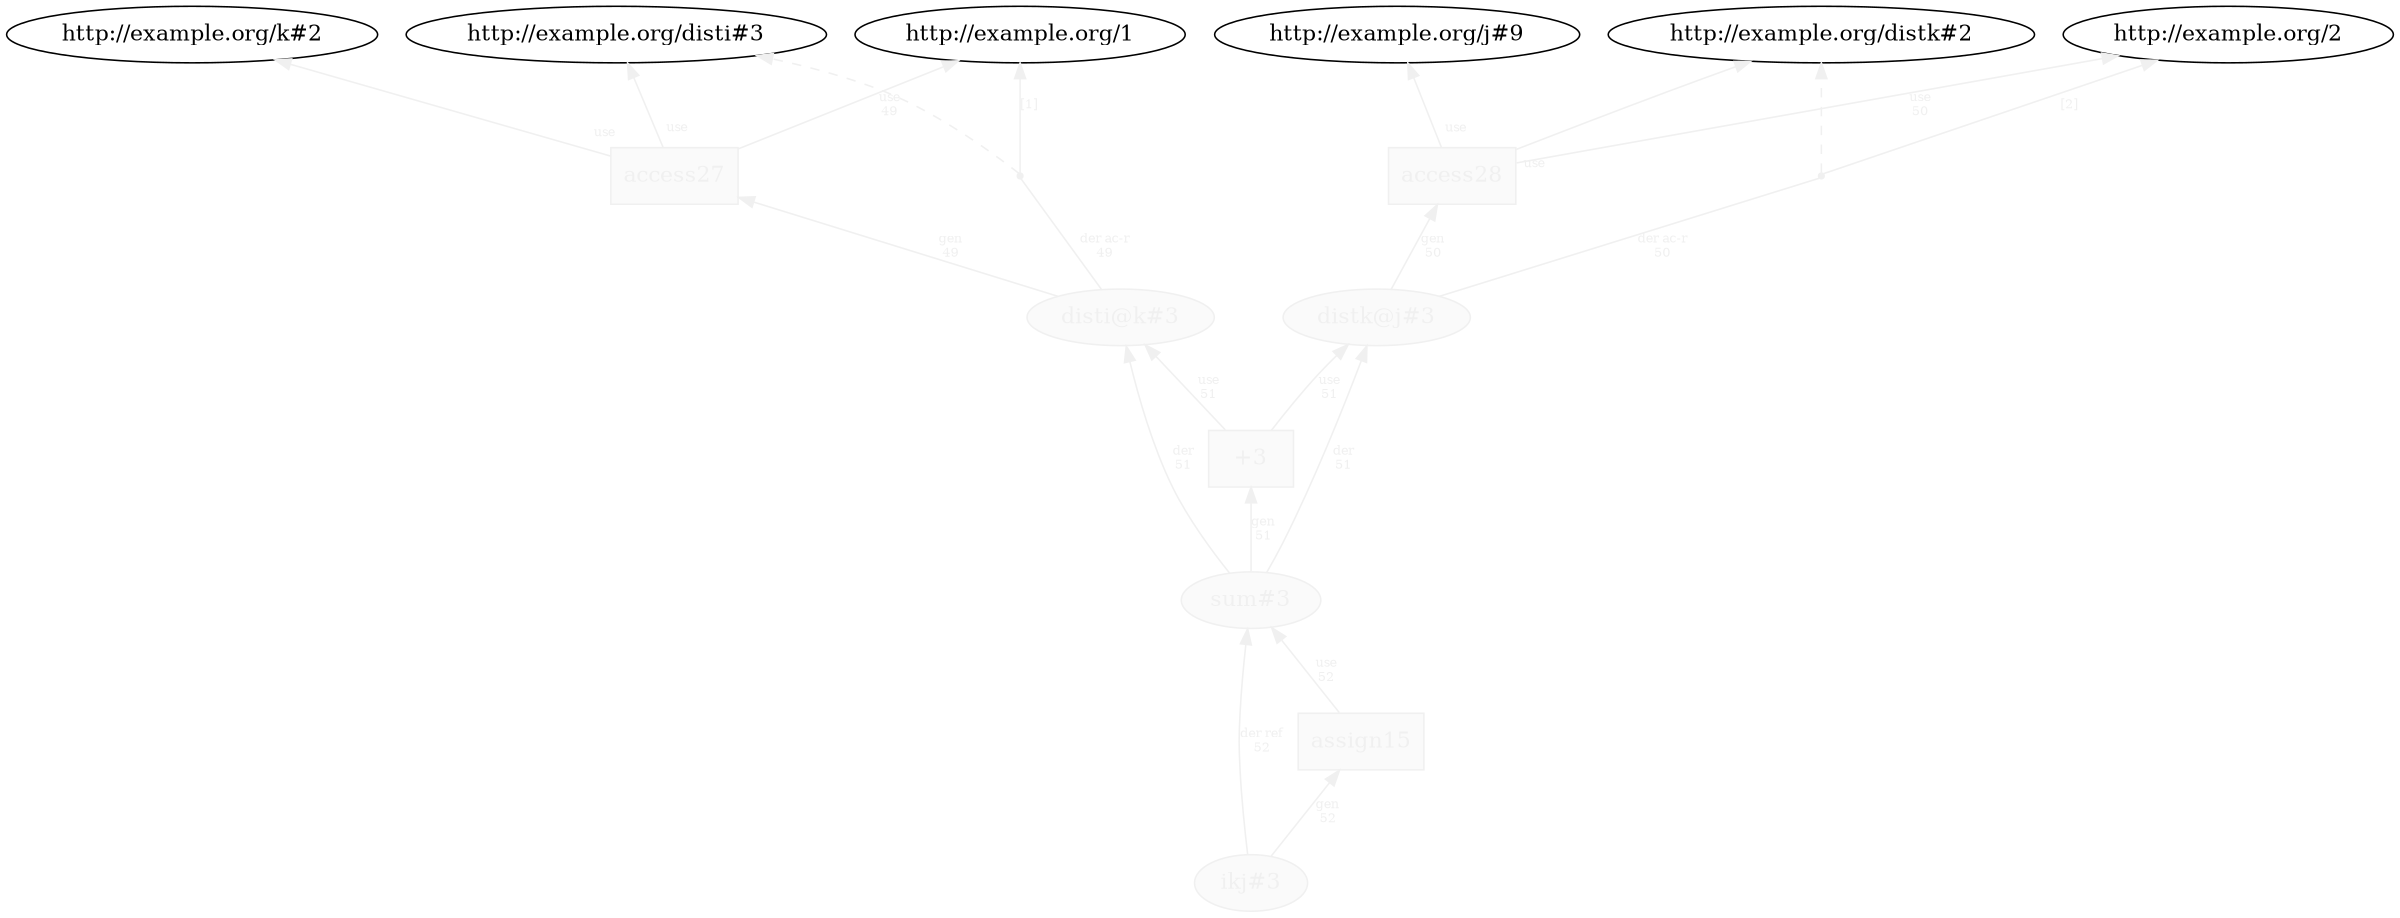 digraph "PROV" { size="16,12"; rankdir="BT";
"http://example.org/disti@k#3" [fillcolor="#FAFAFA",color="#F0F0F0",style="filled",fontcolor="#F0F0F0",label="disti@k#3",URL="http://example.org/disti@k#3"]
"http://example.org/access27" [fillcolor="#FAFAFA",color="#F0F0F0",shape="polygon",sides="4",style="filled",fontcolor="#F0F0F0",label="access27",URL="http://example.org/access27"]
"bn0" [shape="point",label="",fontcolor="#F0F0F0",color="#F0F0F0"]
"http://example.org/disti@k#3" -> "bn0" [fontsize="8",distance="1.5",angle="60.0",rotation="20",label="der ac-r
49",arrowhead="none",fontcolor="#F0F0F0",color="#F0F0F0"]
"bn0" -> "http://example.org/disti#3" [style="dashed",fontcolor="#F0F0F0",color="#F0F0F0"]
"bn0" -> "http://example.org/1" [fontsize="8",distance="1.5",angle="60.0",rotation="20",label="[1]",fontcolor="#F0F0F0",color="#F0F0F0"]
"http://example.org/access27" -> "http://example.org/disti#3" [labelfontsize="8",labeldistance="1.5",labelangle="60.0",rotation="20",taillabel="use",fontcolor="#F0F0F0",color="#F0F0F0"]
"http://example.org/access27" -> "http://example.org/k#2" [labelfontsize="8",labeldistance="1.5",labelangle="60.0",rotation="20",taillabel="use",fontcolor="#F0F0F0",color="#F0F0F0"]
"http://example.org/distk@j#3" [fillcolor="#FAFAFA",color="#F0F0F0",style="filled",fontcolor="#F0F0F0",label="distk@j#3",URL="http://example.org/distk@j#3"]
"http://example.org/access28" [fillcolor="#FAFAFA",color="#F0F0F0",shape="polygon",sides="4",style="filled",fontcolor="#F0F0F0",label="access28",URL="http://example.org/access28"]
"bn1" [shape="point",label="",fontcolor="#F0F0F0",color="#F0F0F0"]
"http://example.org/distk@j#3" -> "bn1" [fontsize="8",distance="1.5",angle="60.0",rotation="20",label="der ac-r
50",arrowhead="none",fontcolor="#F0F0F0",color="#F0F0F0"]
"bn1" -> "http://example.org/distk#2" [style="dashed",fontcolor="#F0F0F0",color="#F0F0F0"]
"bn1" -> "http://example.org/2" [fontsize="8",distance="1.5",angle="60.0",rotation="20",label="[2]",fontcolor="#F0F0F0",color="#F0F0F0"]
"http://example.org/access28" -> "http://example.org/distk#2" [labelfontsize="8",labeldistance="1.5",labelangle="60.0",rotation="20",taillabel="use",fontcolor="#F0F0F0",color="#F0F0F0"]
"http://example.org/access28" -> "http://example.org/j#9" [labelfontsize="8",labeldistance="1.5",labelangle="60.0",rotation="20",taillabel="use",fontcolor="#F0F0F0",color="#F0F0F0"]
"http://example.org/sum#3" [fillcolor="#FAFAFA",color="#F0F0F0",style="filled",fontcolor="#F0F0F0",label="sum#3",URL="http://example.org/sum#3"]
"http://example.org/+3" [fillcolor="#FAFAFA",color="#F0F0F0",shape="polygon",sides="4",style="filled",fontcolor="#F0F0F0",label="+3",URL="http://example.org/+3"]
"http://example.org/sum#3" -> "http://example.org/disti@k#3" [fontsize="8",distance="1.5",angle="60.0",rotation="20",label="der
51",fontcolor="#F0F0F0",color="#F0F0F0"]
"http://example.org/sum#3" -> "http://example.org/distk@j#3" [fontsize="8",distance="1.5",angle="60.0",rotation="20",label="der
51",fontcolor="#F0F0F0",color="#F0F0F0"]
"http://example.org/ikj#3" [fillcolor="#FAFAFA",color="#F0F0F0",style="filled",fontcolor="#F0F0F0",label="ikj#3",URL="http://example.org/ikj#3"]
"http://example.org/assign15" [fillcolor="#FAFAFA",color="#F0F0F0",shape="polygon",sides="4",style="filled",fontcolor="#F0F0F0",label="assign15",URL="http://example.org/assign15"]
"http://example.org/ikj#3" -> "http://example.org/sum#3" [fontsize="8",distance="1.5",angle="60.0",rotation="20",label="der ref
52",fontcolor="#F0F0F0",color="#F0F0F0"]
"http://example.org/access28" -> "http://example.org/2" [fontsize="8",distance="1.5",angle="60.0",rotation="20",label="use
50",fontcolor="#F0F0F0",color="#F0F0F0"]
"http://example.org/+3" -> "http://example.org/disti@k#3" [fontsize="8",distance="1.5",angle="60.0",rotation="20",label="use
51",fontcolor="#F0F0F0",color="#F0F0F0"]
"http://example.org/access27" -> "http://example.org/1" [fontsize="8",distance="1.5",angle="60.0",rotation="20",label="use
49",fontcolor="#F0F0F0",color="#F0F0F0"]
"http://example.org/+3" -> "http://example.org/distk@j#3" [fontsize="8",distance="1.5",angle="60.0",rotation="20",label="use
51",fontcolor="#F0F0F0",color="#F0F0F0"]
"http://example.org/assign15" -> "http://example.org/sum#3" [fontsize="8",distance="1.5",angle="60.0",rotation="20",label="use
52",fontcolor="#F0F0F0",color="#F0F0F0"]
"http://example.org/distk@j#3" -> "http://example.org/access28" [fontsize="8",distance="1.5",angle="60.0",rotation="20",label="gen
50",fontcolor="#F0F0F0",color="#F0F0F0"]
"http://example.org/sum#3" -> "http://example.org/+3" [fontsize="8",distance="1.5",angle="60.0",rotation="20",label="gen
51",fontcolor="#F0F0F0",color="#F0F0F0"]
"http://example.org/ikj#3" -> "http://example.org/assign15" [fontsize="8",distance="1.5",angle="60.0",rotation="20",label="gen
52",fontcolor="#F0F0F0",color="#F0F0F0"]
"http://example.org/disti@k#3" -> "http://example.org/access27" [fontsize="8",distance="1.5",angle="60.0",rotation="20",label="gen
49",fontcolor="#F0F0F0",color="#F0F0F0"]
}